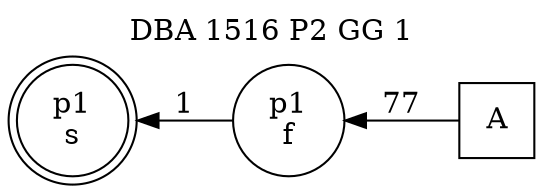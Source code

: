 digraph DBA_1516_P2_GG_1_GOOD {
labelloc="tl"
label= " DBA 1516 P2 GG 1 "
rankdir="RL";
graph [ size=" 10 , 10 !"]

"A" [shape="square" label="A"]
"p1_f" [shape="circle" label="p1
f"]
"p1_s" [shape="doublecircle" label="p1
s"]
"A" -> "p1_f" [ label=77]
"p1_f" -> "p1_s" [ label=1]
}
